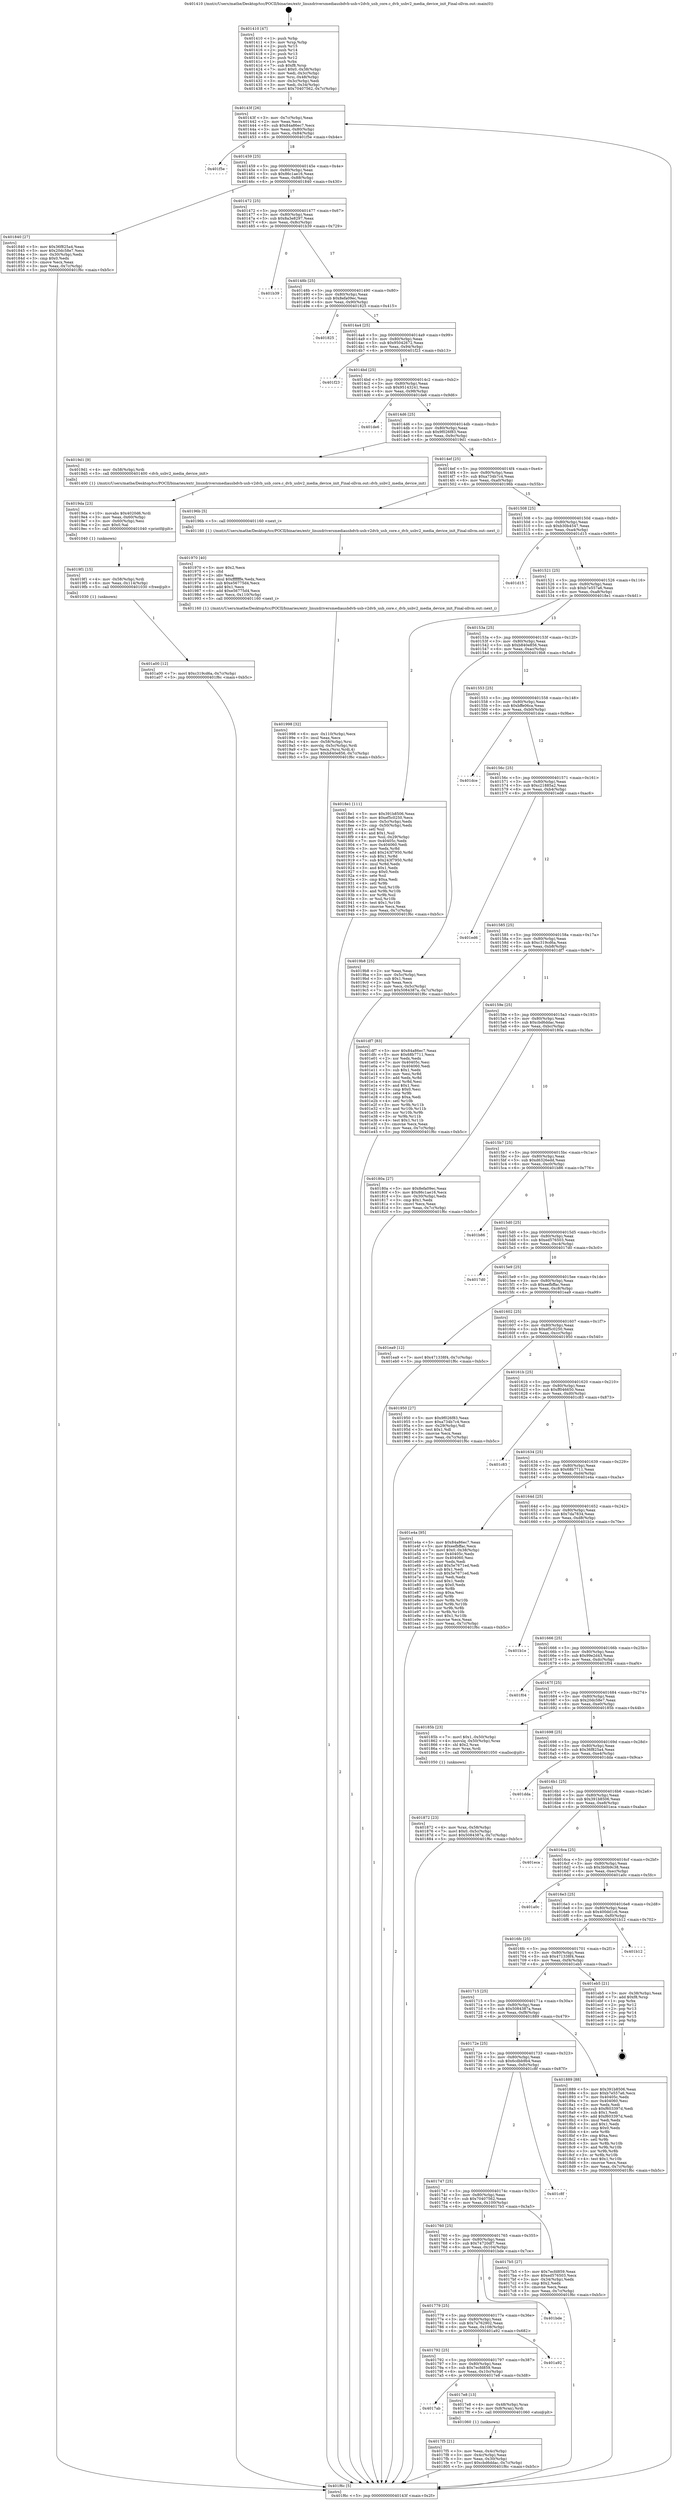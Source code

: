 digraph "0x401410" {
  label = "0x401410 (/mnt/c/Users/mathe/Desktop/tcc/POCII/binaries/extr_linuxdriversmediausbdvb-usb-v2dvb_usb_core.c_dvb_usbv2_media_device_init_Final-ollvm.out::main(0))"
  labelloc = "t"
  node[shape=record]

  Entry [label="",width=0.3,height=0.3,shape=circle,fillcolor=black,style=filled]
  "0x40143f" [label="{
     0x40143f [26]\l
     | [instrs]\l
     &nbsp;&nbsp;0x40143f \<+3\>: mov -0x7c(%rbp),%eax\l
     &nbsp;&nbsp;0x401442 \<+2\>: mov %eax,%ecx\l
     &nbsp;&nbsp;0x401444 \<+6\>: sub $0x84a86ec7,%ecx\l
     &nbsp;&nbsp;0x40144a \<+3\>: mov %eax,-0x80(%rbp)\l
     &nbsp;&nbsp;0x40144d \<+6\>: mov %ecx,-0x84(%rbp)\l
     &nbsp;&nbsp;0x401453 \<+6\>: je 0000000000401f5e \<main+0xb4e\>\l
  }"]
  "0x401f5e" [label="{
     0x401f5e\l
  }", style=dashed]
  "0x401459" [label="{
     0x401459 [25]\l
     | [instrs]\l
     &nbsp;&nbsp;0x401459 \<+5\>: jmp 000000000040145e \<main+0x4e\>\l
     &nbsp;&nbsp;0x40145e \<+3\>: mov -0x80(%rbp),%eax\l
     &nbsp;&nbsp;0x401461 \<+5\>: sub $0x86c1ae16,%eax\l
     &nbsp;&nbsp;0x401466 \<+6\>: mov %eax,-0x88(%rbp)\l
     &nbsp;&nbsp;0x40146c \<+6\>: je 0000000000401840 \<main+0x430\>\l
  }"]
  Exit [label="",width=0.3,height=0.3,shape=circle,fillcolor=black,style=filled,peripheries=2]
  "0x401840" [label="{
     0x401840 [27]\l
     | [instrs]\l
     &nbsp;&nbsp;0x401840 \<+5\>: mov $0x36f825a4,%eax\l
     &nbsp;&nbsp;0x401845 \<+5\>: mov $0x20dc58e7,%ecx\l
     &nbsp;&nbsp;0x40184a \<+3\>: mov -0x30(%rbp),%edx\l
     &nbsp;&nbsp;0x40184d \<+3\>: cmp $0x0,%edx\l
     &nbsp;&nbsp;0x401850 \<+3\>: cmove %ecx,%eax\l
     &nbsp;&nbsp;0x401853 \<+3\>: mov %eax,-0x7c(%rbp)\l
     &nbsp;&nbsp;0x401856 \<+5\>: jmp 0000000000401f6c \<main+0xb5c\>\l
  }"]
  "0x401472" [label="{
     0x401472 [25]\l
     | [instrs]\l
     &nbsp;&nbsp;0x401472 \<+5\>: jmp 0000000000401477 \<main+0x67\>\l
     &nbsp;&nbsp;0x401477 \<+3\>: mov -0x80(%rbp),%eax\l
     &nbsp;&nbsp;0x40147a \<+5\>: sub $0x8a3e8297,%eax\l
     &nbsp;&nbsp;0x40147f \<+6\>: mov %eax,-0x8c(%rbp)\l
     &nbsp;&nbsp;0x401485 \<+6\>: je 0000000000401b39 \<main+0x729\>\l
  }"]
  "0x401a00" [label="{
     0x401a00 [12]\l
     | [instrs]\l
     &nbsp;&nbsp;0x401a00 \<+7\>: movl $0xc319cd6a,-0x7c(%rbp)\l
     &nbsp;&nbsp;0x401a07 \<+5\>: jmp 0000000000401f6c \<main+0xb5c\>\l
  }"]
  "0x401b39" [label="{
     0x401b39\l
  }", style=dashed]
  "0x40148b" [label="{
     0x40148b [25]\l
     | [instrs]\l
     &nbsp;&nbsp;0x40148b \<+5\>: jmp 0000000000401490 \<main+0x80\>\l
     &nbsp;&nbsp;0x401490 \<+3\>: mov -0x80(%rbp),%eax\l
     &nbsp;&nbsp;0x401493 \<+5\>: sub $0x8efa09ec,%eax\l
     &nbsp;&nbsp;0x401498 \<+6\>: mov %eax,-0x90(%rbp)\l
     &nbsp;&nbsp;0x40149e \<+6\>: je 0000000000401825 \<main+0x415\>\l
  }"]
  "0x4019f1" [label="{
     0x4019f1 [15]\l
     | [instrs]\l
     &nbsp;&nbsp;0x4019f1 \<+4\>: mov -0x58(%rbp),%rdi\l
     &nbsp;&nbsp;0x4019f5 \<+6\>: mov %eax,-0x114(%rbp)\l
     &nbsp;&nbsp;0x4019fb \<+5\>: call 0000000000401030 \<free@plt\>\l
     | [calls]\l
     &nbsp;&nbsp;0x401030 \{1\} (unknown)\l
  }"]
  "0x401825" [label="{
     0x401825\l
  }", style=dashed]
  "0x4014a4" [label="{
     0x4014a4 [25]\l
     | [instrs]\l
     &nbsp;&nbsp;0x4014a4 \<+5\>: jmp 00000000004014a9 \<main+0x99\>\l
     &nbsp;&nbsp;0x4014a9 \<+3\>: mov -0x80(%rbp),%eax\l
     &nbsp;&nbsp;0x4014ac \<+5\>: sub $0x95042672,%eax\l
     &nbsp;&nbsp;0x4014b1 \<+6\>: mov %eax,-0x94(%rbp)\l
     &nbsp;&nbsp;0x4014b7 \<+6\>: je 0000000000401f23 \<main+0xb13\>\l
  }"]
  "0x4019da" [label="{
     0x4019da [23]\l
     | [instrs]\l
     &nbsp;&nbsp;0x4019da \<+10\>: movabs $0x4020d6,%rdi\l
     &nbsp;&nbsp;0x4019e4 \<+3\>: mov %eax,-0x60(%rbp)\l
     &nbsp;&nbsp;0x4019e7 \<+3\>: mov -0x60(%rbp),%esi\l
     &nbsp;&nbsp;0x4019ea \<+2\>: mov $0x0,%al\l
     &nbsp;&nbsp;0x4019ec \<+5\>: call 0000000000401040 \<printf@plt\>\l
     | [calls]\l
     &nbsp;&nbsp;0x401040 \{1\} (unknown)\l
  }"]
  "0x401f23" [label="{
     0x401f23\l
  }", style=dashed]
  "0x4014bd" [label="{
     0x4014bd [25]\l
     | [instrs]\l
     &nbsp;&nbsp;0x4014bd \<+5\>: jmp 00000000004014c2 \<main+0xb2\>\l
     &nbsp;&nbsp;0x4014c2 \<+3\>: mov -0x80(%rbp),%eax\l
     &nbsp;&nbsp;0x4014c5 \<+5\>: sub $0x95143241,%eax\l
     &nbsp;&nbsp;0x4014ca \<+6\>: mov %eax,-0x98(%rbp)\l
     &nbsp;&nbsp;0x4014d0 \<+6\>: je 0000000000401de6 \<main+0x9d6\>\l
  }"]
  "0x401998" [label="{
     0x401998 [32]\l
     | [instrs]\l
     &nbsp;&nbsp;0x401998 \<+6\>: mov -0x110(%rbp),%ecx\l
     &nbsp;&nbsp;0x40199e \<+3\>: imul %eax,%ecx\l
     &nbsp;&nbsp;0x4019a1 \<+4\>: mov -0x58(%rbp),%rsi\l
     &nbsp;&nbsp;0x4019a5 \<+4\>: movslq -0x5c(%rbp),%rdi\l
     &nbsp;&nbsp;0x4019a9 \<+3\>: mov %ecx,(%rsi,%rdi,4)\l
     &nbsp;&nbsp;0x4019ac \<+7\>: movl $0xb840e856,-0x7c(%rbp)\l
     &nbsp;&nbsp;0x4019b3 \<+5\>: jmp 0000000000401f6c \<main+0xb5c\>\l
  }"]
  "0x401de6" [label="{
     0x401de6\l
  }", style=dashed]
  "0x4014d6" [label="{
     0x4014d6 [25]\l
     | [instrs]\l
     &nbsp;&nbsp;0x4014d6 \<+5\>: jmp 00000000004014db \<main+0xcb\>\l
     &nbsp;&nbsp;0x4014db \<+3\>: mov -0x80(%rbp),%eax\l
     &nbsp;&nbsp;0x4014de \<+5\>: sub $0x9f026f83,%eax\l
     &nbsp;&nbsp;0x4014e3 \<+6\>: mov %eax,-0x9c(%rbp)\l
     &nbsp;&nbsp;0x4014e9 \<+6\>: je 00000000004019d1 \<main+0x5c1\>\l
  }"]
  "0x401970" [label="{
     0x401970 [40]\l
     | [instrs]\l
     &nbsp;&nbsp;0x401970 \<+5\>: mov $0x2,%ecx\l
     &nbsp;&nbsp;0x401975 \<+1\>: cltd\l
     &nbsp;&nbsp;0x401976 \<+2\>: idiv %ecx\l
     &nbsp;&nbsp;0x401978 \<+6\>: imul $0xfffffffe,%edx,%ecx\l
     &nbsp;&nbsp;0x40197e \<+6\>: sub $0xe56775d4,%ecx\l
     &nbsp;&nbsp;0x401984 \<+3\>: add $0x1,%ecx\l
     &nbsp;&nbsp;0x401987 \<+6\>: add $0xe56775d4,%ecx\l
     &nbsp;&nbsp;0x40198d \<+6\>: mov %ecx,-0x110(%rbp)\l
     &nbsp;&nbsp;0x401993 \<+5\>: call 0000000000401160 \<next_i\>\l
     | [calls]\l
     &nbsp;&nbsp;0x401160 \{1\} (/mnt/c/Users/mathe/Desktop/tcc/POCII/binaries/extr_linuxdriversmediausbdvb-usb-v2dvb_usb_core.c_dvb_usbv2_media_device_init_Final-ollvm.out::next_i)\l
  }"]
  "0x4019d1" [label="{
     0x4019d1 [9]\l
     | [instrs]\l
     &nbsp;&nbsp;0x4019d1 \<+4\>: mov -0x58(%rbp),%rdi\l
     &nbsp;&nbsp;0x4019d5 \<+5\>: call 0000000000401400 \<dvb_usbv2_media_device_init\>\l
     | [calls]\l
     &nbsp;&nbsp;0x401400 \{1\} (/mnt/c/Users/mathe/Desktop/tcc/POCII/binaries/extr_linuxdriversmediausbdvb-usb-v2dvb_usb_core.c_dvb_usbv2_media_device_init_Final-ollvm.out::dvb_usbv2_media_device_init)\l
  }"]
  "0x4014ef" [label="{
     0x4014ef [25]\l
     | [instrs]\l
     &nbsp;&nbsp;0x4014ef \<+5\>: jmp 00000000004014f4 \<main+0xe4\>\l
     &nbsp;&nbsp;0x4014f4 \<+3\>: mov -0x80(%rbp),%eax\l
     &nbsp;&nbsp;0x4014f7 \<+5\>: sub $0xa734b7c4,%eax\l
     &nbsp;&nbsp;0x4014fc \<+6\>: mov %eax,-0xa0(%rbp)\l
     &nbsp;&nbsp;0x401502 \<+6\>: je 000000000040196b \<main+0x55b\>\l
  }"]
  "0x401872" [label="{
     0x401872 [23]\l
     | [instrs]\l
     &nbsp;&nbsp;0x401872 \<+4\>: mov %rax,-0x58(%rbp)\l
     &nbsp;&nbsp;0x401876 \<+7\>: movl $0x0,-0x5c(%rbp)\l
     &nbsp;&nbsp;0x40187d \<+7\>: movl $0x5084387a,-0x7c(%rbp)\l
     &nbsp;&nbsp;0x401884 \<+5\>: jmp 0000000000401f6c \<main+0xb5c\>\l
  }"]
  "0x40196b" [label="{
     0x40196b [5]\l
     | [instrs]\l
     &nbsp;&nbsp;0x40196b \<+5\>: call 0000000000401160 \<next_i\>\l
     | [calls]\l
     &nbsp;&nbsp;0x401160 \{1\} (/mnt/c/Users/mathe/Desktop/tcc/POCII/binaries/extr_linuxdriversmediausbdvb-usb-v2dvb_usb_core.c_dvb_usbv2_media_device_init_Final-ollvm.out::next_i)\l
  }"]
  "0x401508" [label="{
     0x401508 [25]\l
     | [instrs]\l
     &nbsp;&nbsp;0x401508 \<+5\>: jmp 000000000040150d \<main+0xfd\>\l
     &nbsp;&nbsp;0x40150d \<+3\>: mov -0x80(%rbp),%eax\l
     &nbsp;&nbsp;0x401510 \<+5\>: sub $0xb30b4547,%eax\l
     &nbsp;&nbsp;0x401515 \<+6\>: mov %eax,-0xa4(%rbp)\l
     &nbsp;&nbsp;0x40151b \<+6\>: je 0000000000401d15 \<main+0x905\>\l
  }"]
  "0x4017f5" [label="{
     0x4017f5 [21]\l
     | [instrs]\l
     &nbsp;&nbsp;0x4017f5 \<+3\>: mov %eax,-0x4c(%rbp)\l
     &nbsp;&nbsp;0x4017f8 \<+3\>: mov -0x4c(%rbp),%eax\l
     &nbsp;&nbsp;0x4017fb \<+3\>: mov %eax,-0x30(%rbp)\l
     &nbsp;&nbsp;0x4017fe \<+7\>: movl $0xcbd6ddac,-0x7c(%rbp)\l
     &nbsp;&nbsp;0x401805 \<+5\>: jmp 0000000000401f6c \<main+0xb5c\>\l
  }"]
  "0x401d15" [label="{
     0x401d15\l
  }", style=dashed]
  "0x401521" [label="{
     0x401521 [25]\l
     | [instrs]\l
     &nbsp;&nbsp;0x401521 \<+5\>: jmp 0000000000401526 \<main+0x116\>\l
     &nbsp;&nbsp;0x401526 \<+3\>: mov -0x80(%rbp),%eax\l
     &nbsp;&nbsp;0x401529 \<+5\>: sub $0xb7e557a6,%eax\l
     &nbsp;&nbsp;0x40152e \<+6\>: mov %eax,-0xa8(%rbp)\l
     &nbsp;&nbsp;0x401534 \<+6\>: je 00000000004018e1 \<main+0x4d1\>\l
  }"]
  "0x4017ab" [label="{
     0x4017ab\l
  }", style=dashed]
  "0x4018e1" [label="{
     0x4018e1 [111]\l
     | [instrs]\l
     &nbsp;&nbsp;0x4018e1 \<+5\>: mov $0x391b8506,%eax\l
     &nbsp;&nbsp;0x4018e6 \<+5\>: mov $0xef5c0250,%ecx\l
     &nbsp;&nbsp;0x4018eb \<+3\>: mov -0x5c(%rbp),%edx\l
     &nbsp;&nbsp;0x4018ee \<+3\>: cmp -0x50(%rbp),%edx\l
     &nbsp;&nbsp;0x4018f1 \<+4\>: setl %sil\l
     &nbsp;&nbsp;0x4018f5 \<+4\>: and $0x1,%sil\l
     &nbsp;&nbsp;0x4018f9 \<+4\>: mov %sil,-0x29(%rbp)\l
     &nbsp;&nbsp;0x4018fd \<+7\>: mov 0x40405c,%edx\l
     &nbsp;&nbsp;0x401904 \<+7\>: mov 0x404060,%edi\l
     &nbsp;&nbsp;0x40190b \<+3\>: mov %edx,%r8d\l
     &nbsp;&nbsp;0x40190e \<+7\>: add $0x243f7950,%r8d\l
     &nbsp;&nbsp;0x401915 \<+4\>: sub $0x1,%r8d\l
     &nbsp;&nbsp;0x401919 \<+7\>: sub $0x243f7950,%r8d\l
     &nbsp;&nbsp;0x401920 \<+4\>: imul %r8d,%edx\l
     &nbsp;&nbsp;0x401924 \<+3\>: and $0x1,%edx\l
     &nbsp;&nbsp;0x401927 \<+3\>: cmp $0x0,%edx\l
     &nbsp;&nbsp;0x40192a \<+4\>: sete %sil\l
     &nbsp;&nbsp;0x40192e \<+3\>: cmp $0xa,%edi\l
     &nbsp;&nbsp;0x401931 \<+4\>: setl %r9b\l
     &nbsp;&nbsp;0x401935 \<+3\>: mov %sil,%r10b\l
     &nbsp;&nbsp;0x401938 \<+3\>: and %r9b,%r10b\l
     &nbsp;&nbsp;0x40193b \<+3\>: xor %r9b,%sil\l
     &nbsp;&nbsp;0x40193e \<+3\>: or %sil,%r10b\l
     &nbsp;&nbsp;0x401941 \<+4\>: test $0x1,%r10b\l
     &nbsp;&nbsp;0x401945 \<+3\>: cmovne %ecx,%eax\l
     &nbsp;&nbsp;0x401948 \<+3\>: mov %eax,-0x7c(%rbp)\l
     &nbsp;&nbsp;0x40194b \<+5\>: jmp 0000000000401f6c \<main+0xb5c\>\l
  }"]
  "0x40153a" [label="{
     0x40153a [25]\l
     | [instrs]\l
     &nbsp;&nbsp;0x40153a \<+5\>: jmp 000000000040153f \<main+0x12f\>\l
     &nbsp;&nbsp;0x40153f \<+3\>: mov -0x80(%rbp),%eax\l
     &nbsp;&nbsp;0x401542 \<+5\>: sub $0xb840e856,%eax\l
     &nbsp;&nbsp;0x401547 \<+6\>: mov %eax,-0xac(%rbp)\l
     &nbsp;&nbsp;0x40154d \<+6\>: je 00000000004019b8 \<main+0x5a8\>\l
  }"]
  "0x4017e8" [label="{
     0x4017e8 [13]\l
     | [instrs]\l
     &nbsp;&nbsp;0x4017e8 \<+4\>: mov -0x48(%rbp),%rax\l
     &nbsp;&nbsp;0x4017ec \<+4\>: mov 0x8(%rax),%rdi\l
     &nbsp;&nbsp;0x4017f0 \<+5\>: call 0000000000401060 \<atoi@plt\>\l
     | [calls]\l
     &nbsp;&nbsp;0x401060 \{1\} (unknown)\l
  }"]
  "0x4019b8" [label="{
     0x4019b8 [25]\l
     | [instrs]\l
     &nbsp;&nbsp;0x4019b8 \<+2\>: xor %eax,%eax\l
     &nbsp;&nbsp;0x4019ba \<+3\>: mov -0x5c(%rbp),%ecx\l
     &nbsp;&nbsp;0x4019bd \<+3\>: sub $0x1,%eax\l
     &nbsp;&nbsp;0x4019c0 \<+2\>: sub %eax,%ecx\l
     &nbsp;&nbsp;0x4019c2 \<+3\>: mov %ecx,-0x5c(%rbp)\l
     &nbsp;&nbsp;0x4019c5 \<+7\>: movl $0x5084387a,-0x7c(%rbp)\l
     &nbsp;&nbsp;0x4019cc \<+5\>: jmp 0000000000401f6c \<main+0xb5c\>\l
  }"]
  "0x401553" [label="{
     0x401553 [25]\l
     | [instrs]\l
     &nbsp;&nbsp;0x401553 \<+5\>: jmp 0000000000401558 \<main+0x148\>\l
     &nbsp;&nbsp;0x401558 \<+3\>: mov -0x80(%rbp),%eax\l
     &nbsp;&nbsp;0x40155b \<+5\>: sub $0xbffe06ca,%eax\l
     &nbsp;&nbsp;0x401560 \<+6\>: mov %eax,-0xb0(%rbp)\l
     &nbsp;&nbsp;0x401566 \<+6\>: je 0000000000401dce \<main+0x9be\>\l
  }"]
  "0x401792" [label="{
     0x401792 [25]\l
     | [instrs]\l
     &nbsp;&nbsp;0x401792 \<+5\>: jmp 0000000000401797 \<main+0x387\>\l
     &nbsp;&nbsp;0x401797 \<+3\>: mov -0x80(%rbp),%eax\l
     &nbsp;&nbsp;0x40179a \<+5\>: sub $0x7ecfd859,%eax\l
     &nbsp;&nbsp;0x40179f \<+6\>: mov %eax,-0x10c(%rbp)\l
     &nbsp;&nbsp;0x4017a5 \<+6\>: je 00000000004017e8 \<main+0x3d8\>\l
  }"]
  "0x401dce" [label="{
     0x401dce\l
  }", style=dashed]
  "0x40156c" [label="{
     0x40156c [25]\l
     | [instrs]\l
     &nbsp;&nbsp;0x40156c \<+5\>: jmp 0000000000401571 \<main+0x161\>\l
     &nbsp;&nbsp;0x401571 \<+3\>: mov -0x80(%rbp),%eax\l
     &nbsp;&nbsp;0x401574 \<+5\>: sub $0xc21885a2,%eax\l
     &nbsp;&nbsp;0x401579 \<+6\>: mov %eax,-0xb4(%rbp)\l
     &nbsp;&nbsp;0x40157f \<+6\>: je 0000000000401ed6 \<main+0xac6\>\l
  }"]
  "0x401a92" [label="{
     0x401a92\l
  }", style=dashed]
  "0x401ed6" [label="{
     0x401ed6\l
  }", style=dashed]
  "0x401585" [label="{
     0x401585 [25]\l
     | [instrs]\l
     &nbsp;&nbsp;0x401585 \<+5\>: jmp 000000000040158a \<main+0x17a\>\l
     &nbsp;&nbsp;0x40158a \<+3\>: mov -0x80(%rbp),%eax\l
     &nbsp;&nbsp;0x40158d \<+5\>: sub $0xc319cd6a,%eax\l
     &nbsp;&nbsp;0x401592 \<+6\>: mov %eax,-0xb8(%rbp)\l
     &nbsp;&nbsp;0x401598 \<+6\>: je 0000000000401df7 \<main+0x9e7\>\l
  }"]
  "0x401779" [label="{
     0x401779 [25]\l
     | [instrs]\l
     &nbsp;&nbsp;0x401779 \<+5\>: jmp 000000000040177e \<main+0x36e\>\l
     &nbsp;&nbsp;0x40177e \<+3\>: mov -0x80(%rbp),%eax\l
     &nbsp;&nbsp;0x401781 \<+5\>: sub $0x7a762902,%eax\l
     &nbsp;&nbsp;0x401786 \<+6\>: mov %eax,-0x108(%rbp)\l
     &nbsp;&nbsp;0x40178c \<+6\>: je 0000000000401a92 \<main+0x682\>\l
  }"]
  "0x401df7" [label="{
     0x401df7 [83]\l
     | [instrs]\l
     &nbsp;&nbsp;0x401df7 \<+5\>: mov $0x84a86ec7,%eax\l
     &nbsp;&nbsp;0x401dfc \<+5\>: mov $0x68b7711,%ecx\l
     &nbsp;&nbsp;0x401e01 \<+2\>: xor %edx,%edx\l
     &nbsp;&nbsp;0x401e03 \<+7\>: mov 0x40405c,%esi\l
     &nbsp;&nbsp;0x401e0a \<+7\>: mov 0x404060,%edi\l
     &nbsp;&nbsp;0x401e11 \<+3\>: sub $0x1,%edx\l
     &nbsp;&nbsp;0x401e14 \<+3\>: mov %esi,%r8d\l
     &nbsp;&nbsp;0x401e17 \<+3\>: add %edx,%r8d\l
     &nbsp;&nbsp;0x401e1a \<+4\>: imul %r8d,%esi\l
     &nbsp;&nbsp;0x401e1e \<+3\>: and $0x1,%esi\l
     &nbsp;&nbsp;0x401e21 \<+3\>: cmp $0x0,%esi\l
     &nbsp;&nbsp;0x401e24 \<+4\>: sete %r9b\l
     &nbsp;&nbsp;0x401e28 \<+3\>: cmp $0xa,%edi\l
     &nbsp;&nbsp;0x401e2b \<+4\>: setl %r10b\l
     &nbsp;&nbsp;0x401e2f \<+3\>: mov %r9b,%r11b\l
     &nbsp;&nbsp;0x401e32 \<+3\>: and %r10b,%r11b\l
     &nbsp;&nbsp;0x401e35 \<+3\>: xor %r10b,%r9b\l
     &nbsp;&nbsp;0x401e38 \<+3\>: or %r9b,%r11b\l
     &nbsp;&nbsp;0x401e3b \<+4\>: test $0x1,%r11b\l
     &nbsp;&nbsp;0x401e3f \<+3\>: cmovne %ecx,%eax\l
     &nbsp;&nbsp;0x401e42 \<+3\>: mov %eax,-0x7c(%rbp)\l
     &nbsp;&nbsp;0x401e45 \<+5\>: jmp 0000000000401f6c \<main+0xb5c\>\l
  }"]
  "0x40159e" [label="{
     0x40159e [25]\l
     | [instrs]\l
     &nbsp;&nbsp;0x40159e \<+5\>: jmp 00000000004015a3 \<main+0x193\>\l
     &nbsp;&nbsp;0x4015a3 \<+3\>: mov -0x80(%rbp),%eax\l
     &nbsp;&nbsp;0x4015a6 \<+5\>: sub $0xcbd6ddac,%eax\l
     &nbsp;&nbsp;0x4015ab \<+6\>: mov %eax,-0xbc(%rbp)\l
     &nbsp;&nbsp;0x4015b1 \<+6\>: je 000000000040180a \<main+0x3fa\>\l
  }"]
  "0x401bde" [label="{
     0x401bde\l
  }", style=dashed]
  "0x40180a" [label="{
     0x40180a [27]\l
     | [instrs]\l
     &nbsp;&nbsp;0x40180a \<+5\>: mov $0x8efa09ec,%eax\l
     &nbsp;&nbsp;0x40180f \<+5\>: mov $0x86c1ae16,%ecx\l
     &nbsp;&nbsp;0x401814 \<+3\>: mov -0x30(%rbp),%edx\l
     &nbsp;&nbsp;0x401817 \<+3\>: cmp $0x1,%edx\l
     &nbsp;&nbsp;0x40181a \<+3\>: cmovl %ecx,%eax\l
     &nbsp;&nbsp;0x40181d \<+3\>: mov %eax,-0x7c(%rbp)\l
     &nbsp;&nbsp;0x401820 \<+5\>: jmp 0000000000401f6c \<main+0xb5c\>\l
  }"]
  "0x4015b7" [label="{
     0x4015b7 [25]\l
     | [instrs]\l
     &nbsp;&nbsp;0x4015b7 \<+5\>: jmp 00000000004015bc \<main+0x1ac\>\l
     &nbsp;&nbsp;0x4015bc \<+3\>: mov -0x80(%rbp),%eax\l
     &nbsp;&nbsp;0x4015bf \<+5\>: sub $0xd6326edd,%eax\l
     &nbsp;&nbsp;0x4015c4 \<+6\>: mov %eax,-0xc0(%rbp)\l
     &nbsp;&nbsp;0x4015ca \<+6\>: je 0000000000401b86 \<main+0x776\>\l
  }"]
  "0x401410" [label="{
     0x401410 [47]\l
     | [instrs]\l
     &nbsp;&nbsp;0x401410 \<+1\>: push %rbp\l
     &nbsp;&nbsp;0x401411 \<+3\>: mov %rsp,%rbp\l
     &nbsp;&nbsp;0x401414 \<+2\>: push %r15\l
     &nbsp;&nbsp;0x401416 \<+2\>: push %r14\l
     &nbsp;&nbsp;0x401418 \<+2\>: push %r13\l
     &nbsp;&nbsp;0x40141a \<+2\>: push %r12\l
     &nbsp;&nbsp;0x40141c \<+1\>: push %rbx\l
     &nbsp;&nbsp;0x40141d \<+7\>: sub $0xf8,%rsp\l
     &nbsp;&nbsp;0x401424 \<+7\>: movl $0x0,-0x38(%rbp)\l
     &nbsp;&nbsp;0x40142b \<+3\>: mov %edi,-0x3c(%rbp)\l
     &nbsp;&nbsp;0x40142e \<+4\>: mov %rsi,-0x48(%rbp)\l
     &nbsp;&nbsp;0x401432 \<+3\>: mov -0x3c(%rbp),%edi\l
     &nbsp;&nbsp;0x401435 \<+3\>: mov %edi,-0x34(%rbp)\l
     &nbsp;&nbsp;0x401438 \<+7\>: movl $0x70407562,-0x7c(%rbp)\l
  }"]
  "0x401b86" [label="{
     0x401b86\l
  }", style=dashed]
  "0x4015d0" [label="{
     0x4015d0 [25]\l
     | [instrs]\l
     &nbsp;&nbsp;0x4015d0 \<+5\>: jmp 00000000004015d5 \<main+0x1c5\>\l
     &nbsp;&nbsp;0x4015d5 \<+3\>: mov -0x80(%rbp),%eax\l
     &nbsp;&nbsp;0x4015d8 \<+5\>: sub $0xed576503,%eax\l
     &nbsp;&nbsp;0x4015dd \<+6\>: mov %eax,-0xc4(%rbp)\l
     &nbsp;&nbsp;0x4015e3 \<+6\>: je 00000000004017d0 \<main+0x3c0\>\l
  }"]
  "0x401f6c" [label="{
     0x401f6c [5]\l
     | [instrs]\l
     &nbsp;&nbsp;0x401f6c \<+5\>: jmp 000000000040143f \<main+0x2f\>\l
  }"]
  "0x4017d0" [label="{
     0x4017d0\l
  }", style=dashed]
  "0x4015e9" [label="{
     0x4015e9 [25]\l
     | [instrs]\l
     &nbsp;&nbsp;0x4015e9 \<+5\>: jmp 00000000004015ee \<main+0x1de\>\l
     &nbsp;&nbsp;0x4015ee \<+3\>: mov -0x80(%rbp),%eax\l
     &nbsp;&nbsp;0x4015f1 \<+5\>: sub $0xeefbffac,%eax\l
     &nbsp;&nbsp;0x4015f6 \<+6\>: mov %eax,-0xc8(%rbp)\l
     &nbsp;&nbsp;0x4015fc \<+6\>: je 0000000000401ea9 \<main+0xa99\>\l
  }"]
  "0x401760" [label="{
     0x401760 [25]\l
     | [instrs]\l
     &nbsp;&nbsp;0x401760 \<+5\>: jmp 0000000000401765 \<main+0x355\>\l
     &nbsp;&nbsp;0x401765 \<+3\>: mov -0x80(%rbp),%eax\l
     &nbsp;&nbsp;0x401768 \<+5\>: sub $0x74720df7,%eax\l
     &nbsp;&nbsp;0x40176d \<+6\>: mov %eax,-0x104(%rbp)\l
     &nbsp;&nbsp;0x401773 \<+6\>: je 0000000000401bde \<main+0x7ce\>\l
  }"]
  "0x401ea9" [label="{
     0x401ea9 [12]\l
     | [instrs]\l
     &nbsp;&nbsp;0x401ea9 \<+7\>: movl $0x471338f4,-0x7c(%rbp)\l
     &nbsp;&nbsp;0x401eb0 \<+5\>: jmp 0000000000401f6c \<main+0xb5c\>\l
  }"]
  "0x401602" [label="{
     0x401602 [25]\l
     | [instrs]\l
     &nbsp;&nbsp;0x401602 \<+5\>: jmp 0000000000401607 \<main+0x1f7\>\l
     &nbsp;&nbsp;0x401607 \<+3\>: mov -0x80(%rbp),%eax\l
     &nbsp;&nbsp;0x40160a \<+5\>: sub $0xef5c0250,%eax\l
     &nbsp;&nbsp;0x40160f \<+6\>: mov %eax,-0xcc(%rbp)\l
     &nbsp;&nbsp;0x401615 \<+6\>: je 0000000000401950 \<main+0x540\>\l
  }"]
  "0x4017b5" [label="{
     0x4017b5 [27]\l
     | [instrs]\l
     &nbsp;&nbsp;0x4017b5 \<+5\>: mov $0x7ecfd859,%eax\l
     &nbsp;&nbsp;0x4017ba \<+5\>: mov $0xed576503,%ecx\l
     &nbsp;&nbsp;0x4017bf \<+3\>: mov -0x34(%rbp),%edx\l
     &nbsp;&nbsp;0x4017c2 \<+3\>: cmp $0x2,%edx\l
     &nbsp;&nbsp;0x4017c5 \<+3\>: cmovne %ecx,%eax\l
     &nbsp;&nbsp;0x4017c8 \<+3\>: mov %eax,-0x7c(%rbp)\l
     &nbsp;&nbsp;0x4017cb \<+5\>: jmp 0000000000401f6c \<main+0xb5c\>\l
  }"]
  "0x401950" [label="{
     0x401950 [27]\l
     | [instrs]\l
     &nbsp;&nbsp;0x401950 \<+5\>: mov $0x9f026f83,%eax\l
     &nbsp;&nbsp;0x401955 \<+5\>: mov $0xa734b7c4,%ecx\l
     &nbsp;&nbsp;0x40195a \<+3\>: mov -0x29(%rbp),%dl\l
     &nbsp;&nbsp;0x40195d \<+3\>: test $0x1,%dl\l
     &nbsp;&nbsp;0x401960 \<+3\>: cmovne %ecx,%eax\l
     &nbsp;&nbsp;0x401963 \<+3\>: mov %eax,-0x7c(%rbp)\l
     &nbsp;&nbsp;0x401966 \<+5\>: jmp 0000000000401f6c \<main+0xb5c\>\l
  }"]
  "0x40161b" [label="{
     0x40161b [25]\l
     | [instrs]\l
     &nbsp;&nbsp;0x40161b \<+5\>: jmp 0000000000401620 \<main+0x210\>\l
     &nbsp;&nbsp;0x401620 \<+3\>: mov -0x80(%rbp),%eax\l
     &nbsp;&nbsp;0x401623 \<+5\>: sub $0xff046650,%eax\l
     &nbsp;&nbsp;0x401628 \<+6\>: mov %eax,-0xd0(%rbp)\l
     &nbsp;&nbsp;0x40162e \<+6\>: je 0000000000401c83 \<main+0x873\>\l
  }"]
  "0x401747" [label="{
     0x401747 [25]\l
     | [instrs]\l
     &nbsp;&nbsp;0x401747 \<+5\>: jmp 000000000040174c \<main+0x33c\>\l
     &nbsp;&nbsp;0x40174c \<+3\>: mov -0x80(%rbp),%eax\l
     &nbsp;&nbsp;0x40174f \<+5\>: sub $0x70407562,%eax\l
     &nbsp;&nbsp;0x401754 \<+6\>: mov %eax,-0x100(%rbp)\l
     &nbsp;&nbsp;0x40175a \<+6\>: je 00000000004017b5 \<main+0x3a5\>\l
  }"]
  "0x401c83" [label="{
     0x401c83\l
  }", style=dashed]
  "0x401634" [label="{
     0x401634 [25]\l
     | [instrs]\l
     &nbsp;&nbsp;0x401634 \<+5\>: jmp 0000000000401639 \<main+0x229\>\l
     &nbsp;&nbsp;0x401639 \<+3\>: mov -0x80(%rbp),%eax\l
     &nbsp;&nbsp;0x40163c \<+5\>: sub $0x68b7711,%eax\l
     &nbsp;&nbsp;0x401641 \<+6\>: mov %eax,-0xd4(%rbp)\l
     &nbsp;&nbsp;0x401647 \<+6\>: je 0000000000401e4a \<main+0xa3a\>\l
  }"]
  "0x401c8f" [label="{
     0x401c8f\l
  }", style=dashed]
  "0x401e4a" [label="{
     0x401e4a [95]\l
     | [instrs]\l
     &nbsp;&nbsp;0x401e4a \<+5\>: mov $0x84a86ec7,%eax\l
     &nbsp;&nbsp;0x401e4f \<+5\>: mov $0xeefbffac,%ecx\l
     &nbsp;&nbsp;0x401e54 \<+7\>: movl $0x0,-0x38(%rbp)\l
     &nbsp;&nbsp;0x401e5b \<+7\>: mov 0x40405c,%edx\l
     &nbsp;&nbsp;0x401e62 \<+7\>: mov 0x404060,%esi\l
     &nbsp;&nbsp;0x401e69 \<+2\>: mov %edx,%edi\l
     &nbsp;&nbsp;0x401e6b \<+6\>: add $0x5e7671ed,%edi\l
     &nbsp;&nbsp;0x401e71 \<+3\>: sub $0x1,%edi\l
     &nbsp;&nbsp;0x401e74 \<+6\>: sub $0x5e7671ed,%edi\l
     &nbsp;&nbsp;0x401e7a \<+3\>: imul %edi,%edx\l
     &nbsp;&nbsp;0x401e7d \<+3\>: and $0x1,%edx\l
     &nbsp;&nbsp;0x401e80 \<+3\>: cmp $0x0,%edx\l
     &nbsp;&nbsp;0x401e83 \<+4\>: sete %r8b\l
     &nbsp;&nbsp;0x401e87 \<+3\>: cmp $0xa,%esi\l
     &nbsp;&nbsp;0x401e8a \<+4\>: setl %r9b\l
     &nbsp;&nbsp;0x401e8e \<+3\>: mov %r8b,%r10b\l
     &nbsp;&nbsp;0x401e91 \<+3\>: and %r9b,%r10b\l
     &nbsp;&nbsp;0x401e94 \<+3\>: xor %r9b,%r8b\l
     &nbsp;&nbsp;0x401e97 \<+3\>: or %r8b,%r10b\l
     &nbsp;&nbsp;0x401e9a \<+4\>: test $0x1,%r10b\l
     &nbsp;&nbsp;0x401e9e \<+3\>: cmovne %ecx,%eax\l
     &nbsp;&nbsp;0x401ea1 \<+3\>: mov %eax,-0x7c(%rbp)\l
     &nbsp;&nbsp;0x401ea4 \<+5\>: jmp 0000000000401f6c \<main+0xb5c\>\l
  }"]
  "0x40164d" [label="{
     0x40164d [25]\l
     | [instrs]\l
     &nbsp;&nbsp;0x40164d \<+5\>: jmp 0000000000401652 \<main+0x242\>\l
     &nbsp;&nbsp;0x401652 \<+3\>: mov -0x80(%rbp),%eax\l
     &nbsp;&nbsp;0x401655 \<+5\>: sub $0x7da7834,%eax\l
     &nbsp;&nbsp;0x40165a \<+6\>: mov %eax,-0xd8(%rbp)\l
     &nbsp;&nbsp;0x401660 \<+6\>: je 0000000000401b1e \<main+0x70e\>\l
  }"]
  "0x40172e" [label="{
     0x40172e [25]\l
     | [instrs]\l
     &nbsp;&nbsp;0x40172e \<+5\>: jmp 0000000000401733 \<main+0x323\>\l
     &nbsp;&nbsp;0x401733 \<+3\>: mov -0x80(%rbp),%eax\l
     &nbsp;&nbsp;0x401736 \<+5\>: sub $0x6cdbb9b4,%eax\l
     &nbsp;&nbsp;0x40173b \<+6\>: mov %eax,-0xfc(%rbp)\l
     &nbsp;&nbsp;0x401741 \<+6\>: je 0000000000401c8f \<main+0x87f\>\l
  }"]
  "0x401b1e" [label="{
     0x401b1e\l
  }", style=dashed]
  "0x401666" [label="{
     0x401666 [25]\l
     | [instrs]\l
     &nbsp;&nbsp;0x401666 \<+5\>: jmp 000000000040166b \<main+0x25b\>\l
     &nbsp;&nbsp;0x40166b \<+3\>: mov -0x80(%rbp),%eax\l
     &nbsp;&nbsp;0x40166e \<+5\>: sub $0x99e2d43,%eax\l
     &nbsp;&nbsp;0x401673 \<+6\>: mov %eax,-0xdc(%rbp)\l
     &nbsp;&nbsp;0x401679 \<+6\>: je 0000000000401f04 \<main+0xaf4\>\l
  }"]
  "0x401889" [label="{
     0x401889 [88]\l
     | [instrs]\l
     &nbsp;&nbsp;0x401889 \<+5\>: mov $0x391b8506,%eax\l
     &nbsp;&nbsp;0x40188e \<+5\>: mov $0xb7e557a6,%ecx\l
     &nbsp;&nbsp;0x401893 \<+7\>: mov 0x40405c,%edx\l
     &nbsp;&nbsp;0x40189a \<+7\>: mov 0x404060,%esi\l
     &nbsp;&nbsp;0x4018a1 \<+2\>: mov %edx,%edi\l
     &nbsp;&nbsp;0x4018a3 \<+6\>: sub $0xf603397d,%edi\l
     &nbsp;&nbsp;0x4018a9 \<+3\>: sub $0x1,%edi\l
     &nbsp;&nbsp;0x4018ac \<+6\>: add $0xf603397d,%edi\l
     &nbsp;&nbsp;0x4018b2 \<+3\>: imul %edi,%edx\l
     &nbsp;&nbsp;0x4018b5 \<+3\>: and $0x1,%edx\l
     &nbsp;&nbsp;0x4018b8 \<+3\>: cmp $0x0,%edx\l
     &nbsp;&nbsp;0x4018bb \<+4\>: sete %r8b\l
     &nbsp;&nbsp;0x4018bf \<+3\>: cmp $0xa,%esi\l
     &nbsp;&nbsp;0x4018c2 \<+4\>: setl %r9b\l
     &nbsp;&nbsp;0x4018c6 \<+3\>: mov %r8b,%r10b\l
     &nbsp;&nbsp;0x4018c9 \<+3\>: and %r9b,%r10b\l
     &nbsp;&nbsp;0x4018cc \<+3\>: xor %r9b,%r8b\l
     &nbsp;&nbsp;0x4018cf \<+3\>: or %r8b,%r10b\l
     &nbsp;&nbsp;0x4018d2 \<+4\>: test $0x1,%r10b\l
     &nbsp;&nbsp;0x4018d6 \<+3\>: cmovne %ecx,%eax\l
     &nbsp;&nbsp;0x4018d9 \<+3\>: mov %eax,-0x7c(%rbp)\l
     &nbsp;&nbsp;0x4018dc \<+5\>: jmp 0000000000401f6c \<main+0xb5c\>\l
  }"]
  "0x401f04" [label="{
     0x401f04\l
  }", style=dashed]
  "0x40167f" [label="{
     0x40167f [25]\l
     | [instrs]\l
     &nbsp;&nbsp;0x40167f \<+5\>: jmp 0000000000401684 \<main+0x274\>\l
     &nbsp;&nbsp;0x401684 \<+3\>: mov -0x80(%rbp),%eax\l
     &nbsp;&nbsp;0x401687 \<+5\>: sub $0x20dc58e7,%eax\l
     &nbsp;&nbsp;0x40168c \<+6\>: mov %eax,-0xe0(%rbp)\l
     &nbsp;&nbsp;0x401692 \<+6\>: je 000000000040185b \<main+0x44b\>\l
  }"]
  "0x401715" [label="{
     0x401715 [25]\l
     | [instrs]\l
     &nbsp;&nbsp;0x401715 \<+5\>: jmp 000000000040171a \<main+0x30a\>\l
     &nbsp;&nbsp;0x40171a \<+3\>: mov -0x80(%rbp),%eax\l
     &nbsp;&nbsp;0x40171d \<+5\>: sub $0x5084387a,%eax\l
     &nbsp;&nbsp;0x401722 \<+6\>: mov %eax,-0xf8(%rbp)\l
     &nbsp;&nbsp;0x401728 \<+6\>: je 0000000000401889 \<main+0x479\>\l
  }"]
  "0x40185b" [label="{
     0x40185b [23]\l
     | [instrs]\l
     &nbsp;&nbsp;0x40185b \<+7\>: movl $0x1,-0x50(%rbp)\l
     &nbsp;&nbsp;0x401862 \<+4\>: movslq -0x50(%rbp),%rax\l
     &nbsp;&nbsp;0x401866 \<+4\>: shl $0x2,%rax\l
     &nbsp;&nbsp;0x40186a \<+3\>: mov %rax,%rdi\l
     &nbsp;&nbsp;0x40186d \<+5\>: call 0000000000401050 \<malloc@plt\>\l
     | [calls]\l
     &nbsp;&nbsp;0x401050 \{1\} (unknown)\l
  }"]
  "0x401698" [label="{
     0x401698 [25]\l
     | [instrs]\l
     &nbsp;&nbsp;0x401698 \<+5\>: jmp 000000000040169d \<main+0x28d\>\l
     &nbsp;&nbsp;0x40169d \<+3\>: mov -0x80(%rbp),%eax\l
     &nbsp;&nbsp;0x4016a0 \<+5\>: sub $0x36f825a4,%eax\l
     &nbsp;&nbsp;0x4016a5 \<+6\>: mov %eax,-0xe4(%rbp)\l
     &nbsp;&nbsp;0x4016ab \<+6\>: je 0000000000401dda \<main+0x9ca\>\l
  }"]
  "0x401eb5" [label="{
     0x401eb5 [21]\l
     | [instrs]\l
     &nbsp;&nbsp;0x401eb5 \<+3\>: mov -0x38(%rbp),%eax\l
     &nbsp;&nbsp;0x401eb8 \<+7\>: add $0xf8,%rsp\l
     &nbsp;&nbsp;0x401ebf \<+1\>: pop %rbx\l
     &nbsp;&nbsp;0x401ec0 \<+2\>: pop %r12\l
     &nbsp;&nbsp;0x401ec2 \<+2\>: pop %r13\l
     &nbsp;&nbsp;0x401ec4 \<+2\>: pop %r14\l
     &nbsp;&nbsp;0x401ec6 \<+2\>: pop %r15\l
     &nbsp;&nbsp;0x401ec8 \<+1\>: pop %rbp\l
     &nbsp;&nbsp;0x401ec9 \<+1\>: ret\l
  }"]
  "0x401dda" [label="{
     0x401dda\l
  }", style=dashed]
  "0x4016b1" [label="{
     0x4016b1 [25]\l
     | [instrs]\l
     &nbsp;&nbsp;0x4016b1 \<+5\>: jmp 00000000004016b6 \<main+0x2a6\>\l
     &nbsp;&nbsp;0x4016b6 \<+3\>: mov -0x80(%rbp),%eax\l
     &nbsp;&nbsp;0x4016b9 \<+5\>: sub $0x391b8506,%eax\l
     &nbsp;&nbsp;0x4016be \<+6\>: mov %eax,-0xe8(%rbp)\l
     &nbsp;&nbsp;0x4016c4 \<+6\>: je 0000000000401eca \<main+0xaba\>\l
  }"]
  "0x4016fc" [label="{
     0x4016fc [25]\l
     | [instrs]\l
     &nbsp;&nbsp;0x4016fc \<+5\>: jmp 0000000000401701 \<main+0x2f1\>\l
     &nbsp;&nbsp;0x401701 \<+3\>: mov -0x80(%rbp),%eax\l
     &nbsp;&nbsp;0x401704 \<+5\>: sub $0x471338f4,%eax\l
     &nbsp;&nbsp;0x401709 \<+6\>: mov %eax,-0xf4(%rbp)\l
     &nbsp;&nbsp;0x40170f \<+6\>: je 0000000000401eb5 \<main+0xaa5\>\l
  }"]
  "0x401eca" [label="{
     0x401eca\l
  }", style=dashed]
  "0x4016ca" [label="{
     0x4016ca [25]\l
     | [instrs]\l
     &nbsp;&nbsp;0x4016ca \<+5\>: jmp 00000000004016cf \<main+0x2bf\>\l
     &nbsp;&nbsp;0x4016cf \<+3\>: mov -0x80(%rbp),%eax\l
     &nbsp;&nbsp;0x4016d2 \<+5\>: sub $0x3b0b9c38,%eax\l
     &nbsp;&nbsp;0x4016d7 \<+6\>: mov %eax,-0xec(%rbp)\l
     &nbsp;&nbsp;0x4016dd \<+6\>: je 0000000000401a0c \<main+0x5fc\>\l
  }"]
  "0x401b12" [label="{
     0x401b12\l
  }", style=dashed]
  "0x401a0c" [label="{
     0x401a0c\l
  }", style=dashed]
  "0x4016e3" [label="{
     0x4016e3 [25]\l
     | [instrs]\l
     &nbsp;&nbsp;0x4016e3 \<+5\>: jmp 00000000004016e8 \<main+0x2d8\>\l
     &nbsp;&nbsp;0x4016e8 \<+3\>: mov -0x80(%rbp),%eax\l
     &nbsp;&nbsp;0x4016eb \<+5\>: sub $0x400dd1c6,%eax\l
     &nbsp;&nbsp;0x4016f0 \<+6\>: mov %eax,-0xf0(%rbp)\l
     &nbsp;&nbsp;0x4016f6 \<+6\>: je 0000000000401b12 \<main+0x702\>\l
  }"]
  Entry -> "0x401410" [label=" 1"]
  "0x40143f" -> "0x401f5e" [label=" 0"]
  "0x40143f" -> "0x401459" [label=" 18"]
  "0x401eb5" -> Exit [label=" 1"]
  "0x401459" -> "0x401840" [label=" 1"]
  "0x401459" -> "0x401472" [label=" 17"]
  "0x401ea9" -> "0x401f6c" [label=" 1"]
  "0x401472" -> "0x401b39" [label=" 0"]
  "0x401472" -> "0x40148b" [label=" 17"]
  "0x401e4a" -> "0x401f6c" [label=" 1"]
  "0x40148b" -> "0x401825" [label=" 0"]
  "0x40148b" -> "0x4014a4" [label=" 17"]
  "0x401df7" -> "0x401f6c" [label=" 1"]
  "0x4014a4" -> "0x401f23" [label=" 0"]
  "0x4014a4" -> "0x4014bd" [label=" 17"]
  "0x401a00" -> "0x401f6c" [label=" 1"]
  "0x4014bd" -> "0x401de6" [label=" 0"]
  "0x4014bd" -> "0x4014d6" [label=" 17"]
  "0x4019f1" -> "0x401a00" [label=" 1"]
  "0x4014d6" -> "0x4019d1" [label=" 1"]
  "0x4014d6" -> "0x4014ef" [label=" 16"]
  "0x4019da" -> "0x4019f1" [label=" 1"]
  "0x4014ef" -> "0x40196b" [label=" 1"]
  "0x4014ef" -> "0x401508" [label=" 15"]
  "0x4019d1" -> "0x4019da" [label=" 1"]
  "0x401508" -> "0x401d15" [label=" 0"]
  "0x401508" -> "0x401521" [label=" 15"]
  "0x4019b8" -> "0x401f6c" [label=" 1"]
  "0x401521" -> "0x4018e1" [label=" 2"]
  "0x401521" -> "0x40153a" [label=" 13"]
  "0x401998" -> "0x401f6c" [label=" 1"]
  "0x40153a" -> "0x4019b8" [label=" 1"]
  "0x40153a" -> "0x401553" [label=" 12"]
  "0x401970" -> "0x401998" [label=" 1"]
  "0x401553" -> "0x401dce" [label=" 0"]
  "0x401553" -> "0x40156c" [label=" 12"]
  "0x401950" -> "0x401f6c" [label=" 2"]
  "0x40156c" -> "0x401ed6" [label=" 0"]
  "0x40156c" -> "0x401585" [label=" 12"]
  "0x4018e1" -> "0x401f6c" [label=" 2"]
  "0x401585" -> "0x401df7" [label=" 1"]
  "0x401585" -> "0x40159e" [label=" 11"]
  "0x401872" -> "0x401f6c" [label=" 1"]
  "0x40159e" -> "0x40180a" [label=" 1"]
  "0x40159e" -> "0x4015b7" [label=" 10"]
  "0x40185b" -> "0x401872" [label=" 1"]
  "0x4015b7" -> "0x401b86" [label=" 0"]
  "0x4015b7" -> "0x4015d0" [label=" 10"]
  "0x40180a" -> "0x401f6c" [label=" 1"]
  "0x4015d0" -> "0x4017d0" [label=" 0"]
  "0x4015d0" -> "0x4015e9" [label=" 10"]
  "0x4017f5" -> "0x401f6c" [label=" 1"]
  "0x4015e9" -> "0x401ea9" [label=" 1"]
  "0x4015e9" -> "0x401602" [label=" 9"]
  "0x4017e8" -> "0x4017f5" [label=" 1"]
  "0x401602" -> "0x401950" [label=" 2"]
  "0x401602" -> "0x40161b" [label=" 7"]
  "0x401792" -> "0x4017ab" [label=" 0"]
  "0x40161b" -> "0x401c83" [label=" 0"]
  "0x40161b" -> "0x401634" [label=" 7"]
  "0x40196b" -> "0x401970" [label=" 1"]
  "0x401634" -> "0x401e4a" [label=" 1"]
  "0x401634" -> "0x40164d" [label=" 6"]
  "0x401779" -> "0x401792" [label=" 1"]
  "0x40164d" -> "0x401b1e" [label=" 0"]
  "0x40164d" -> "0x401666" [label=" 6"]
  "0x401889" -> "0x401f6c" [label=" 2"]
  "0x401666" -> "0x401f04" [label=" 0"]
  "0x401666" -> "0x40167f" [label=" 6"]
  "0x401760" -> "0x401779" [label=" 1"]
  "0x40167f" -> "0x40185b" [label=" 1"]
  "0x40167f" -> "0x401698" [label=" 5"]
  "0x401840" -> "0x401f6c" [label=" 1"]
  "0x401698" -> "0x401dda" [label=" 0"]
  "0x401698" -> "0x4016b1" [label=" 5"]
  "0x401f6c" -> "0x40143f" [label=" 17"]
  "0x4016b1" -> "0x401eca" [label=" 0"]
  "0x4016b1" -> "0x4016ca" [label=" 5"]
  "0x4017b5" -> "0x401f6c" [label=" 1"]
  "0x4016ca" -> "0x401a0c" [label=" 0"]
  "0x4016ca" -> "0x4016e3" [label=" 5"]
  "0x401747" -> "0x401760" [label=" 1"]
  "0x4016e3" -> "0x401b12" [label=" 0"]
  "0x4016e3" -> "0x4016fc" [label=" 5"]
  "0x401410" -> "0x40143f" [label=" 1"]
  "0x4016fc" -> "0x401eb5" [label=" 1"]
  "0x4016fc" -> "0x401715" [label=" 4"]
  "0x401760" -> "0x401bde" [label=" 0"]
  "0x401715" -> "0x401889" [label=" 2"]
  "0x401715" -> "0x40172e" [label=" 2"]
  "0x401779" -> "0x401a92" [label=" 0"]
  "0x40172e" -> "0x401c8f" [label=" 0"]
  "0x40172e" -> "0x401747" [label=" 2"]
  "0x401792" -> "0x4017e8" [label=" 1"]
  "0x401747" -> "0x4017b5" [label=" 1"]
}
